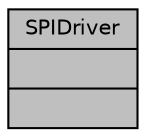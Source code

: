 digraph "SPIDriver"
{
  edge [fontname="Helvetica",fontsize="10",labelfontname="Helvetica",labelfontsize="10"];
  node [fontname="Helvetica",fontsize="10",shape=record];
  Node837 [label="{SPIDriver\n||}",height=0.2,width=0.4,color="black", fillcolor="grey75", style="filled", fontcolor="black"];
}
